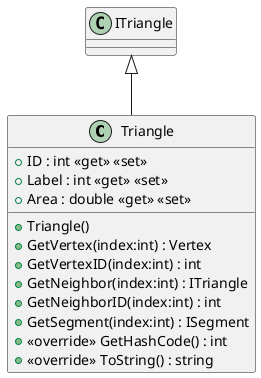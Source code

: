 @startuml
class Triangle {
    + Triangle()
    + ID : int <<get>> <<set>>
    + Label : int <<get>> <<set>>
    + Area : double <<get>> <<set>>
    + GetVertex(index:int) : Vertex
    + GetVertexID(index:int) : int
    + GetNeighbor(index:int) : ITriangle
    + GetNeighborID(index:int) : int
    + GetSegment(index:int) : ISegment
    + <<override>> GetHashCode() : int
    + <<override>> ToString() : string
}
ITriangle <|-- Triangle
@enduml
